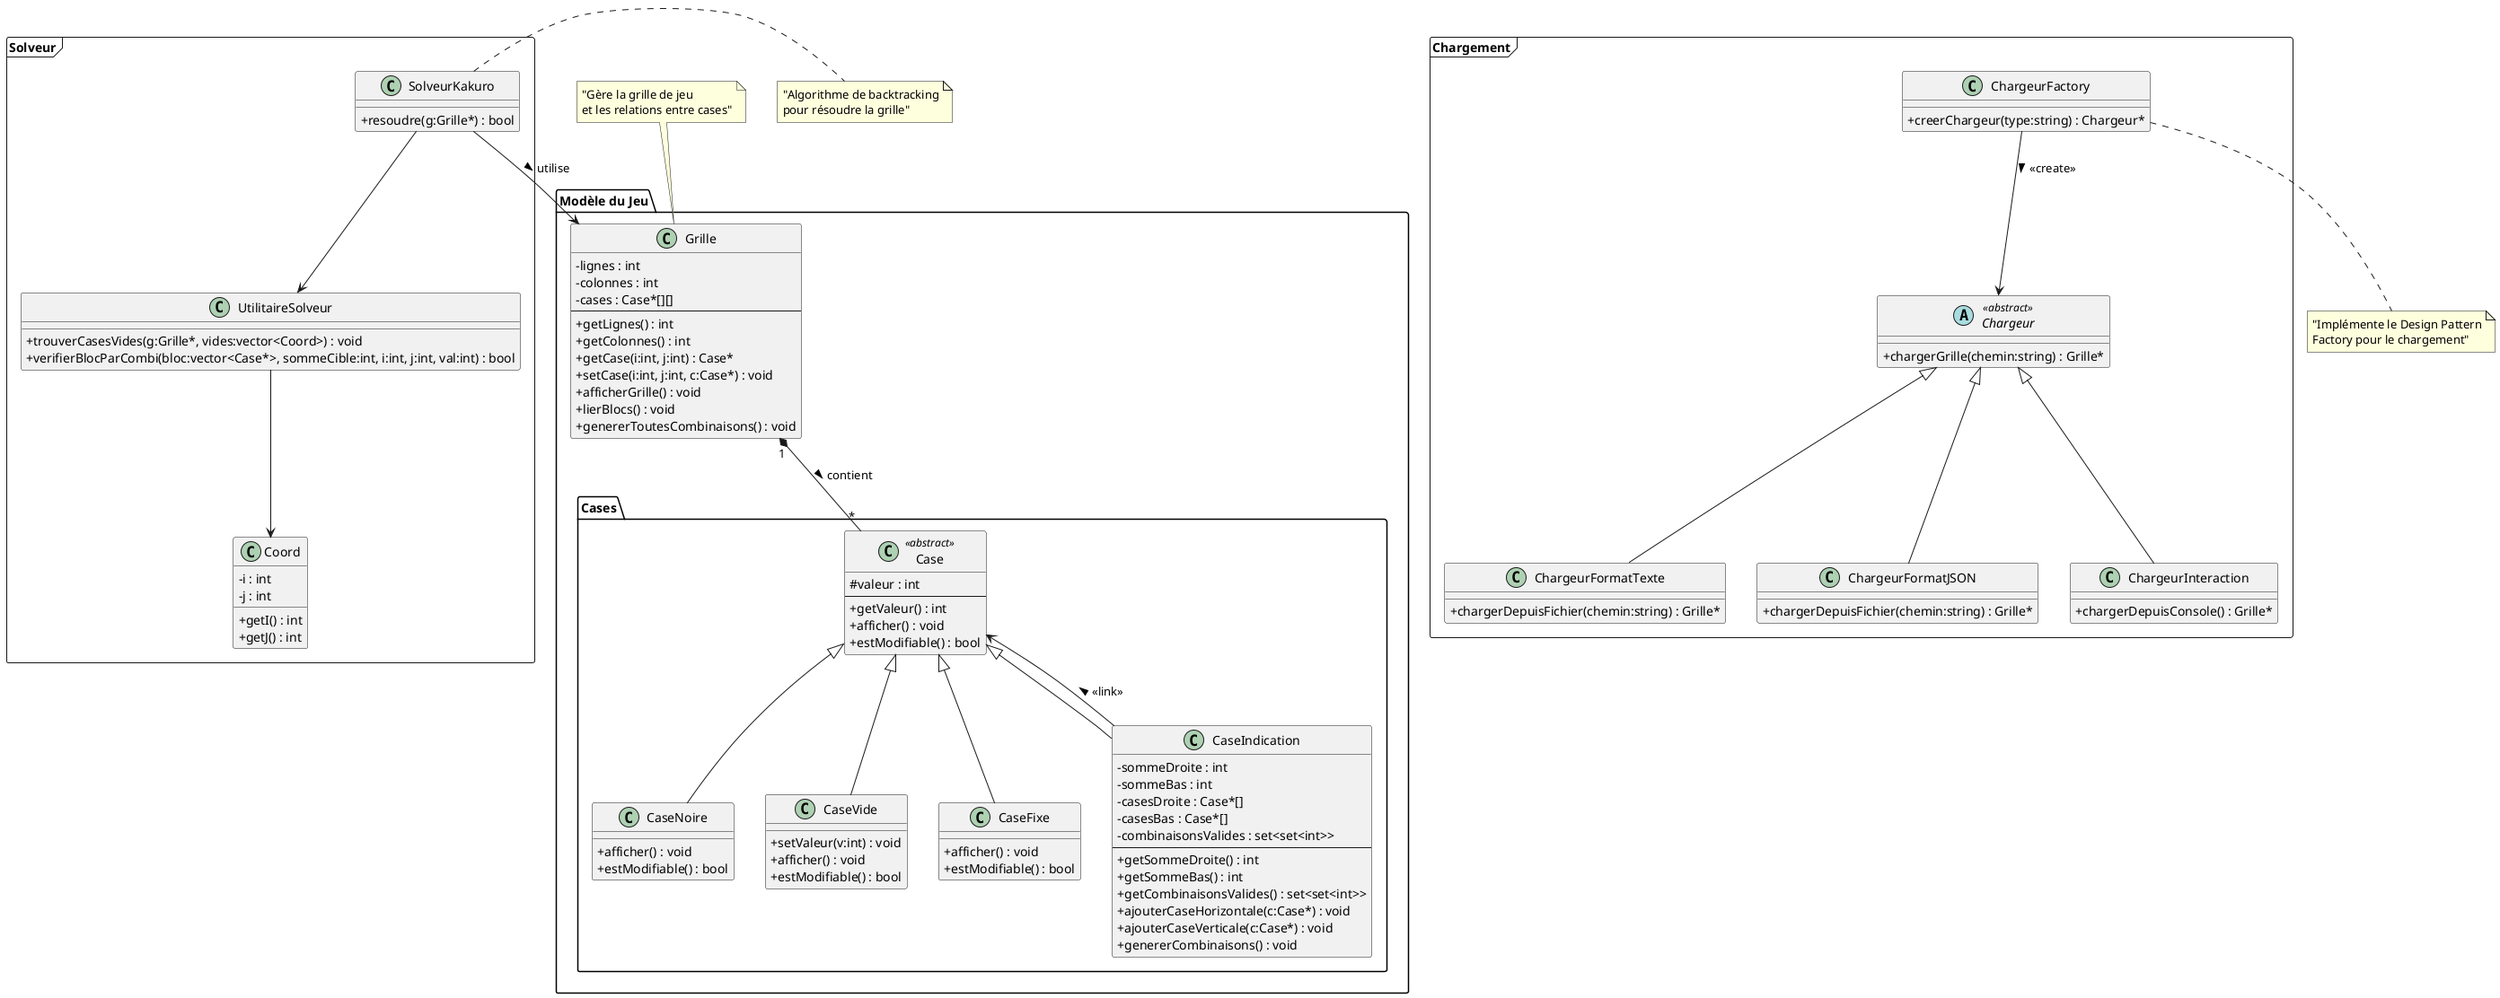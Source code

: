 @startuml KakuroSolver_Complete_UML
skinparam classAttributeIconSize 0

' ==== Packages ====
package "Modèle du Jeu" {
  package "Cases" {
    class Case <<abstract>> {
      #valeur : int
      --
      +getValeur() : int
      +afficher() : void
      +estModifiable() : bool
    }
    
    class CaseNoire {
      +afficher() : void
      +estModifiable() : bool
    }
    
    class CaseVide {
      +setValeur(v:int) : void
      +afficher() : void
      +estModifiable() : bool
    }
    
    class CaseFixe {
      +afficher() : void
      +estModifiable() : bool
    }
    
    class CaseIndication {
      -sommeDroite : int
      -sommeBas : int
      -casesDroite : Case*[]
      -casesBas : Case*[]
      -combinaisonsValides : set<set<int>>
      --
      +getSommeDroite() : int
      +getSommeBas() : int
      +getCombinaisonsValides() : set<set<int>>
      +ajouterCaseHorizontale(c:Case*) : void
      +ajouterCaseVerticale(c:Case*) : void
      +genererCombinaisons() : void
    }
  }

  class Grille {
    -lignes : int
    -colonnes : int
    -cases : Case*[][]
    --
    +getLignes() : int
    +getColonnes() : int
    +getCase(i:int, j:int) : Case*
    +setCase(i:int, j:int, c:Case*) : void
    +afficherGrille() : void
    +lierBlocs() : void
    +genererToutesCombinaisons() : void
  }
}

package "Chargement" <<Frame>> {
  abstract class Chargeur <<abstract>> {
    +chargerGrille(chemin:string) : Grille*
  }
  
  class ChargeurFormatTexte {
    +chargerDepuisFichier(chemin:string) : Grille*
  }
  
  class ChargeurFormatJSON {
    +chargerDepuisFichier(chemin:string) : Grille*
  }
  
  class ChargeurInteraction {
    +chargerDepuisConsole() : Grille*
  }
  
  class ChargeurFactory {
    +creerChargeur(type:string) : Chargeur*
  }
}

package "Solveur" <<Frame>> {
  class SolveurKakuro {
    +resoudre(g:Grille*) : bool
  }
  
  class UtilitaireSolveur {
    +trouverCasesVides(g:Grille*, vides:vector<Coord>) : void
    +verifierBlocParCombi(bloc:vector<Case*>, sommeCible:int, i:int, j:int, val:int) : bool
  }
  
  class Coord {
    -i : int
    -j : int
    +getI() : int
    +getJ() : int
  }
}

' ==== Relations ====
Grille "1" *-- "*" Case : contient >
Case <|-- CaseNoire
Case <|-- CaseVide
Case <|-- CaseFixe
Case <|-- CaseIndication

Chargeur <|-- ChargeurFormatTexte
Chargeur <|-- ChargeurFormatJSON
Chargeur <|-- ChargeurInteraction
ChargeurFactory --> Chargeur : «create» >

SolveurKakuro --> Grille : utilise >
SolveurKakuro --> UtilitaireSolveur
UtilitaireSolveur --> Coord
CaseIndication --> Case : «link» >

' ==== Notes ====
note top of Grille : "Gère la grille de jeu\net les relations entre cases"
note bottom of ChargeurFactory : "Implémente le Design Pattern\nFactory pour le chargement"
note right of SolveurKakuro : "Algorithme de backtracking\npour résoudre la grille"

@enduml